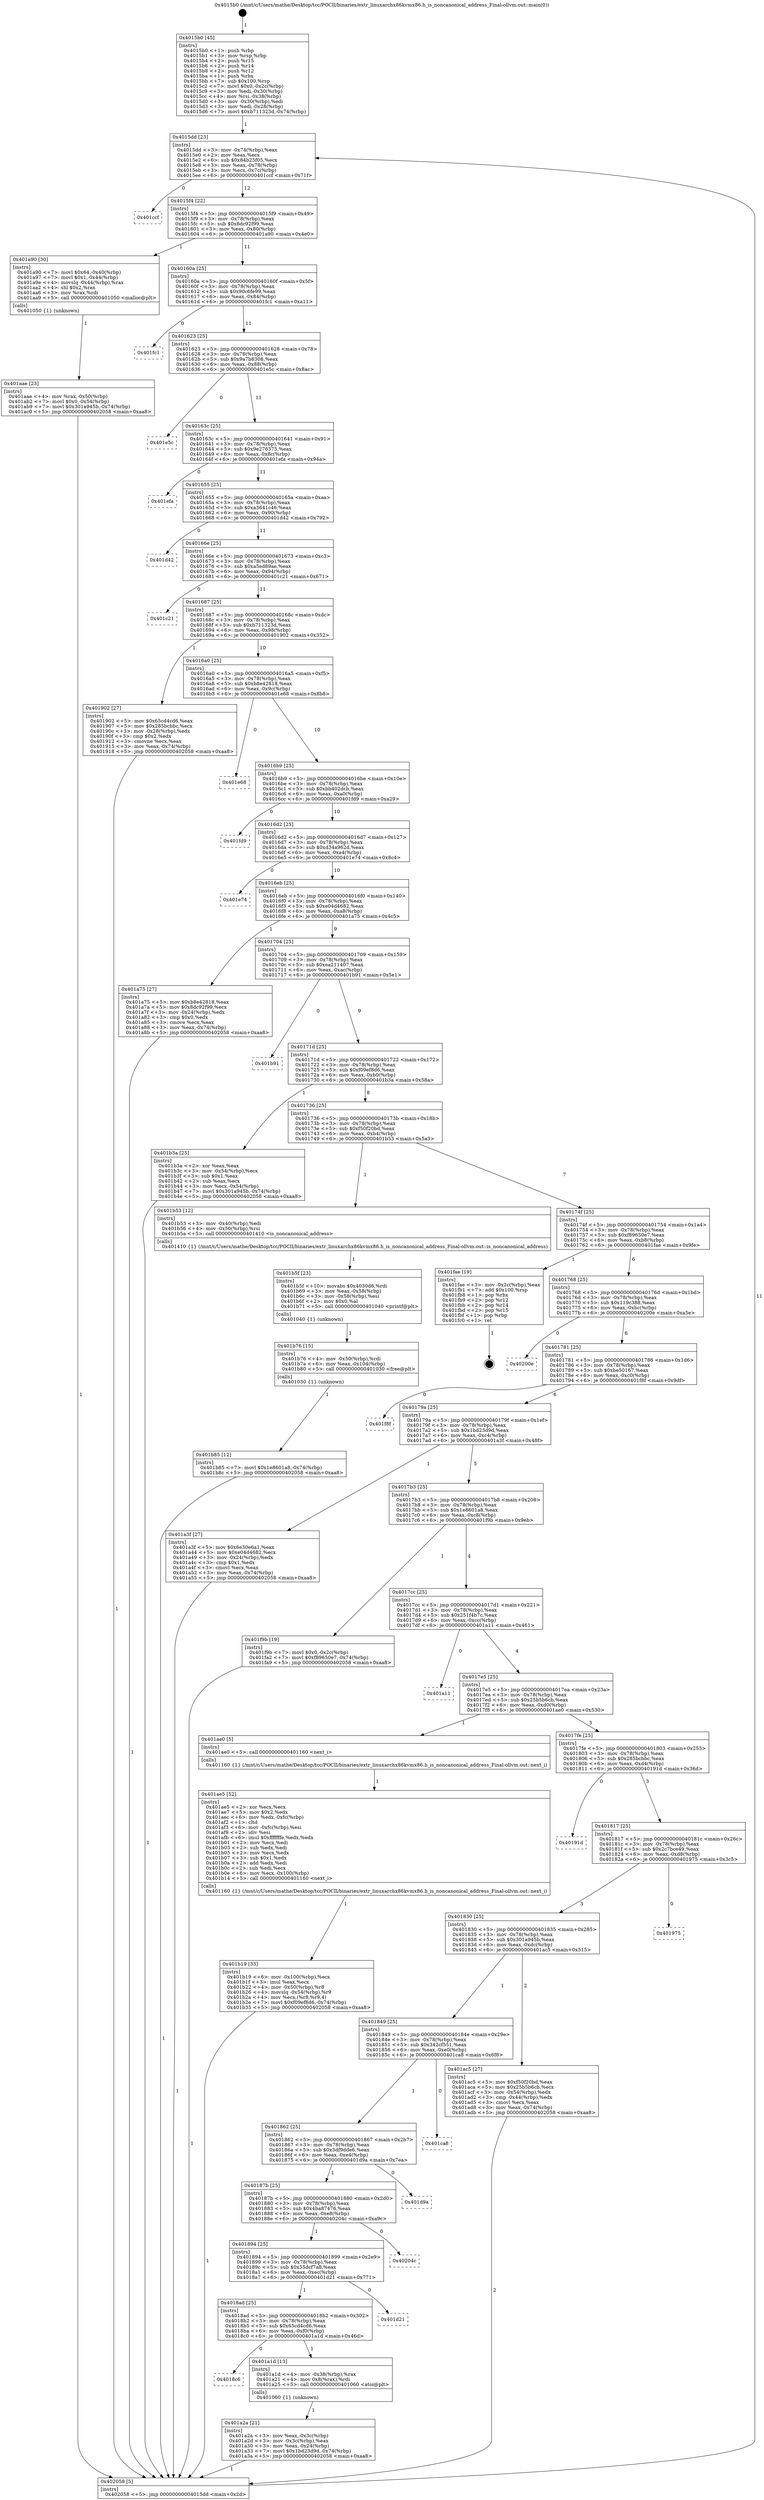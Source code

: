 digraph "0x4015b0" {
  label = "0x4015b0 (/mnt/c/Users/mathe/Desktop/tcc/POCII/binaries/extr_linuxarchx86kvmx86.h_is_noncanonical_address_Final-ollvm.out::main(0))"
  labelloc = "t"
  node[shape=record]

  Entry [label="",width=0.3,height=0.3,shape=circle,fillcolor=black,style=filled]
  "0x4015dd" [label="{
     0x4015dd [23]\l
     | [instrs]\l
     &nbsp;&nbsp;0x4015dd \<+3\>: mov -0x74(%rbp),%eax\l
     &nbsp;&nbsp;0x4015e0 \<+2\>: mov %eax,%ecx\l
     &nbsp;&nbsp;0x4015e2 \<+6\>: sub $0x84b25f05,%ecx\l
     &nbsp;&nbsp;0x4015e8 \<+3\>: mov %eax,-0x78(%rbp)\l
     &nbsp;&nbsp;0x4015eb \<+3\>: mov %ecx,-0x7c(%rbp)\l
     &nbsp;&nbsp;0x4015ee \<+6\>: je 0000000000401ccf \<main+0x71f\>\l
  }"]
  "0x401ccf" [label="{
     0x401ccf\l
  }", style=dashed]
  "0x4015f4" [label="{
     0x4015f4 [22]\l
     | [instrs]\l
     &nbsp;&nbsp;0x4015f4 \<+5\>: jmp 00000000004015f9 \<main+0x49\>\l
     &nbsp;&nbsp;0x4015f9 \<+3\>: mov -0x78(%rbp),%eax\l
     &nbsp;&nbsp;0x4015fc \<+5\>: sub $0x8dc92f99,%eax\l
     &nbsp;&nbsp;0x401601 \<+3\>: mov %eax,-0x80(%rbp)\l
     &nbsp;&nbsp;0x401604 \<+6\>: je 0000000000401a90 \<main+0x4e0\>\l
  }"]
  Exit [label="",width=0.3,height=0.3,shape=circle,fillcolor=black,style=filled,peripheries=2]
  "0x401a90" [label="{
     0x401a90 [30]\l
     | [instrs]\l
     &nbsp;&nbsp;0x401a90 \<+7\>: movl $0x64,-0x40(%rbp)\l
     &nbsp;&nbsp;0x401a97 \<+7\>: movl $0x1,-0x44(%rbp)\l
     &nbsp;&nbsp;0x401a9e \<+4\>: movslq -0x44(%rbp),%rax\l
     &nbsp;&nbsp;0x401aa2 \<+4\>: shl $0x2,%rax\l
     &nbsp;&nbsp;0x401aa6 \<+3\>: mov %rax,%rdi\l
     &nbsp;&nbsp;0x401aa9 \<+5\>: call 0000000000401050 \<malloc@plt\>\l
     | [calls]\l
     &nbsp;&nbsp;0x401050 \{1\} (unknown)\l
  }"]
  "0x40160a" [label="{
     0x40160a [25]\l
     | [instrs]\l
     &nbsp;&nbsp;0x40160a \<+5\>: jmp 000000000040160f \<main+0x5f\>\l
     &nbsp;&nbsp;0x40160f \<+3\>: mov -0x78(%rbp),%eax\l
     &nbsp;&nbsp;0x401612 \<+5\>: sub $0x90c6fe99,%eax\l
     &nbsp;&nbsp;0x401617 \<+6\>: mov %eax,-0x84(%rbp)\l
     &nbsp;&nbsp;0x40161d \<+6\>: je 0000000000401fc1 \<main+0xa11\>\l
  }"]
  "0x401b85" [label="{
     0x401b85 [12]\l
     | [instrs]\l
     &nbsp;&nbsp;0x401b85 \<+7\>: movl $0x1e8601a8,-0x74(%rbp)\l
     &nbsp;&nbsp;0x401b8c \<+5\>: jmp 0000000000402058 \<main+0xaa8\>\l
  }"]
  "0x401fc1" [label="{
     0x401fc1\l
  }", style=dashed]
  "0x401623" [label="{
     0x401623 [25]\l
     | [instrs]\l
     &nbsp;&nbsp;0x401623 \<+5\>: jmp 0000000000401628 \<main+0x78\>\l
     &nbsp;&nbsp;0x401628 \<+3\>: mov -0x78(%rbp),%eax\l
     &nbsp;&nbsp;0x40162b \<+5\>: sub $0x9a7b8308,%eax\l
     &nbsp;&nbsp;0x401630 \<+6\>: mov %eax,-0x88(%rbp)\l
     &nbsp;&nbsp;0x401636 \<+6\>: je 0000000000401e5c \<main+0x8ac\>\l
  }"]
  "0x401b76" [label="{
     0x401b76 [15]\l
     | [instrs]\l
     &nbsp;&nbsp;0x401b76 \<+4\>: mov -0x50(%rbp),%rdi\l
     &nbsp;&nbsp;0x401b7a \<+6\>: mov %eax,-0x104(%rbp)\l
     &nbsp;&nbsp;0x401b80 \<+5\>: call 0000000000401030 \<free@plt\>\l
     | [calls]\l
     &nbsp;&nbsp;0x401030 \{1\} (unknown)\l
  }"]
  "0x401e5c" [label="{
     0x401e5c\l
  }", style=dashed]
  "0x40163c" [label="{
     0x40163c [25]\l
     | [instrs]\l
     &nbsp;&nbsp;0x40163c \<+5\>: jmp 0000000000401641 \<main+0x91\>\l
     &nbsp;&nbsp;0x401641 \<+3\>: mov -0x78(%rbp),%eax\l
     &nbsp;&nbsp;0x401644 \<+5\>: sub $0x9e276375,%eax\l
     &nbsp;&nbsp;0x401649 \<+6\>: mov %eax,-0x8c(%rbp)\l
     &nbsp;&nbsp;0x40164f \<+6\>: je 0000000000401efa \<main+0x94a\>\l
  }"]
  "0x401b5f" [label="{
     0x401b5f [23]\l
     | [instrs]\l
     &nbsp;&nbsp;0x401b5f \<+10\>: movabs $0x4030d6,%rdi\l
     &nbsp;&nbsp;0x401b69 \<+3\>: mov %eax,-0x58(%rbp)\l
     &nbsp;&nbsp;0x401b6c \<+3\>: mov -0x58(%rbp),%esi\l
     &nbsp;&nbsp;0x401b6f \<+2\>: mov $0x0,%al\l
     &nbsp;&nbsp;0x401b71 \<+5\>: call 0000000000401040 \<printf@plt\>\l
     | [calls]\l
     &nbsp;&nbsp;0x401040 \{1\} (unknown)\l
  }"]
  "0x401efa" [label="{
     0x401efa\l
  }", style=dashed]
  "0x401655" [label="{
     0x401655 [25]\l
     | [instrs]\l
     &nbsp;&nbsp;0x401655 \<+5\>: jmp 000000000040165a \<main+0xaa\>\l
     &nbsp;&nbsp;0x40165a \<+3\>: mov -0x78(%rbp),%eax\l
     &nbsp;&nbsp;0x40165d \<+5\>: sub $0xa3641c46,%eax\l
     &nbsp;&nbsp;0x401662 \<+6\>: mov %eax,-0x90(%rbp)\l
     &nbsp;&nbsp;0x401668 \<+6\>: je 0000000000401d42 \<main+0x792\>\l
  }"]
  "0x401b19" [label="{
     0x401b19 [33]\l
     | [instrs]\l
     &nbsp;&nbsp;0x401b19 \<+6\>: mov -0x100(%rbp),%ecx\l
     &nbsp;&nbsp;0x401b1f \<+3\>: imul %eax,%ecx\l
     &nbsp;&nbsp;0x401b22 \<+4\>: mov -0x50(%rbp),%r8\l
     &nbsp;&nbsp;0x401b26 \<+4\>: movslq -0x54(%rbp),%r9\l
     &nbsp;&nbsp;0x401b2a \<+4\>: mov %ecx,(%r8,%r9,4)\l
     &nbsp;&nbsp;0x401b2e \<+7\>: movl $0xf09ef8d6,-0x74(%rbp)\l
     &nbsp;&nbsp;0x401b35 \<+5\>: jmp 0000000000402058 \<main+0xaa8\>\l
  }"]
  "0x401d42" [label="{
     0x401d42\l
  }", style=dashed]
  "0x40166e" [label="{
     0x40166e [25]\l
     | [instrs]\l
     &nbsp;&nbsp;0x40166e \<+5\>: jmp 0000000000401673 \<main+0xc3\>\l
     &nbsp;&nbsp;0x401673 \<+3\>: mov -0x78(%rbp),%eax\l
     &nbsp;&nbsp;0x401676 \<+5\>: sub $0xa5ed89ae,%eax\l
     &nbsp;&nbsp;0x40167b \<+6\>: mov %eax,-0x94(%rbp)\l
     &nbsp;&nbsp;0x401681 \<+6\>: je 0000000000401c21 \<main+0x671\>\l
  }"]
  "0x401ae5" [label="{
     0x401ae5 [52]\l
     | [instrs]\l
     &nbsp;&nbsp;0x401ae5 \<+2\>: xor %ecx,%ecx\l
     &nbsp;&nbsp;0x401ae7 \<+5\>: mov $0x2,%edx\l
     &nbsp;&nbsp;0x401aec \<+6\>: mov %edx,-0xfc(%rbp)\l
     &nbsp;&nbsp;0x401af2 \<+1\>: cltd\l
     &nbsp;&nbsp;0x401af3 \<+6\>: mov -0xfc(%rbp),%esi\l
     &nbsp;&nbsp;0x401af9 \<+2\>: idiv %esi\l
     &nbsp;&nbsp;0x401afb \<+6\>: imul $0xfffffffe,%edx,%edx\l
     &nbsp;&nbsp;0x401b01 \<+2\>: mov %ecx,%edi\l
     &nbsp;&nbsp;0x401b03 \<+2\>: sub %edx,%edi\l
     &nbsp;&nbsp;0x401b05 \<+2\>: mov %ecx,%edx\l
     &nbsp;&nbsp;0x401b07 \<+3\>: sub $0x1,%edx\l
     &nbsp;&nbsp;0x401b0a \<+2\>: add %edx,%edi\l
     &nbsp;&nbsp;0x401b0c \<+2\>: sub %edi,%ecx\l
     &nbsp;&nbsp;0x401b0e \<+6\>: mov %ecx,-0x100(%rbp)\l
     &nbsp;&nbsp;0x401b14 \<+5\>: call 0000000000401160 \<next_i\>\l
     | [calls]\l
     &nbsp;&nbsp;0x401160 \{1\} (/mnt/c/Users/mathe/Desktop/tcc/POCII/binaries/extr_linuxarchx86kvmx86.h_is_noncanonical_address_Final-ollvm.out::next_i)\l
  }"]
  "0x401c21" [label="{
     0x401c21\l
  }", style=dashed]
  "0x401687" [label="{
     0x401687 [25]\l
     | [instrs]\l
     &nbsp;&nbsp;0x401687 \<+5\>: jmp 000000000040168c \<main+0xdc\>\l
     &nbsp;&nbsp;0x40168c \<+3\>: mov -0x78(%rbp),%eax\l
     &nbsp;&nbsp;0x40168f \<+5\>: sub $0xb711323d,%eax\l
     &nbsp;&nbsp;0x401694 \<+6\>: mov %eax,-0x98(%rbp)\l
     &nbsp;&nbsp;0x40169a \<+6\>: je 0000000000401902 \<main+0x352\>\l
  }"]
  "0x401aae" [label="{
     0x401aae [23]\l
     | [instrs]\l
     &nbsp;&nbsp;0x401aae \<+4\>: mov %rax,-0x50(%rbp)\l
     &nbsp;&nbsp;0x401ab2 \<+7\>: movl $0x0,-0x54(%rbp)\l
     &nbsp;&nbsp;0x401ab9 \<+7\>: movl $0x301a945b,-0x74(%rbp)\l
     &nbsp;&nbsp;0x401ac0 \<+5\>: jmp 0000000000402058 \<main+0xaa8\>\l
  }"]
  "0x401902" [label="{
     0x401902 [27]\l
     | [instrs]\l
     &nbsp;&nbsp;0x401902 \<+5\>: mov $0x65cd4cd6,%eax\l
     &nbsp;&nbsp;0x401907 \<+5\>: mov $0x285bcbbc,%ecx\l
     &nbsp;&nbsp;0x40190c \<+3\>: mov -0x28(%rbp),%edx\l
     &nbsp;&nbsp;0x40190f \<+3\>: cmp $0x2,%edx\l
     &nbsp;&nbsp;0x401912 \<+3\>: cmovne %ecx,%eax\l
     &nbsp;&nbsp;0x401915 \<+3\>: mov %eax,-0x74(%rbp)\l
     &nbsp;&nbsp;0x401918 \<+5\>: jmp 0000000000402058 \<main+0xaa8\>\l
  }"]
  "0x4016a0" [label="{
     0x4016a0 [25]\l
     | [instrs]\l
     &nbsp;&nbsp;0x4016a0 \<+5\>: jmp 00000000004016a5 \<main+0xf5\>\l
     &nbsp;&nbsp;0x4016a5 \<+3\>: mov -0x78(%rbp),%eax\l
     &nbsp;&nbsp;0x4016a8 \<+5\>: sub $0xb8e42818,%eax\l
     &nbsp;&nbsp;0x4016ad \<+6\>: mov %eax,-0x9c(%rbp)\l
     &nbsp;&nbsp;0x4016b3 \<+6\>: je 0000000000401e68 \<main+0x8b8\>\l
  }"]
  "0x402058" [label="{
     0x402058 [5]\l
     | [instrs]\l
     &nbsp;&nbsp;0x402058 \<+5\>: jmp 00000000004015dd \<main+0x2d\>\l
  }"]
  "0x4015b0" [label="{
     0x4015b0 [45]\l
     | [instrs]\l
     &nbsp;&nbsp;0x4015b0 \<+1\>: push %rbp\l
     &nbsp;&nbsp;0x4015b1 \<+3\>: mov %rsp,%rbp\l
     &nbsp;&nbsp;0x4015b4 \<+2\>: push %r15\l
     &nbsp;&nbsp;0x4015b6 \<+2\>: push %r14\l
     &nbsp;&nbsp;0x4015b8 \<+2\>: push %r12\l
     &nbsp;&nbsp;0x4015ba \<+1\>: push %rbx\l
     &nbsp;&nbsp;0x4015bb \<+7\>: sub $0x100,%rsp\l
     &nbsp;&nbsp;0x4015c2 \<+7\>: movl $0x0,-0x2c(%rbp)\l
     &nbsp;&nbsp;0x4015c9 \<+3\>: mov %edi,-0x30(%rbp)\l
     &nbsp;&nbsp;0x4015cc \<+4\>: mov %rsi,-0x38(%rbp)\l
     &nbsp;&nbsp;0x4015d0 \<+3\>: mov -0x30(%rbp),%edi\l
     &nbsp;&nbsp;0x4015d3 \<+3\>: mov %edi,-0x28(%rbp)\l
     &nbsp;&nbsp;0x4015d6 \<+7\>: movl $0xb711323d,-0x74(%rbp)\l
  }"]
  "0x401a2a" [label="{
     0x401a2a [21]\l
     | [instrs]\l
     &nbsp;&nbsp;0x401a2a \<+3\>: mov %eax,-0x3c(%rbp)\l
     &nbsp;&nbsp;0x401a2d \<+3\>: mov -0x3c(%rbp),%eax\l
     &nbsp;&nbsp;0x401a30 \<+3\>: mov %eax,-0x24(%rbp)\l
     &nbsp;&nbsp;0x401a33 \<+7\>: movl $0x1bd23d9d,-0x74(%rbp)\l
     &nbsp;&nbsp;0x401a3a \<+5\>: jmp 0000000000402058 \<main+0xaa8\>\l
  }"]
  "0x401e68" [label="{
     0x401e68\l
  }", style=dashed]
  "0x4016b9" [label="{
     0x4016b9 [25]\l
     | [instrs]\l
     &nbsp;&nbsp;0x4016b9 \<+5\>: jmp 00000000004016be \<main+0x10e\>\l
     &nbsp;&nbsp;0x4016be \<+3\>: mov -0x78(%rbp),%eax\l
     &nbsp;&nbsp;0x4016c1 \<+5\>: sub $0xbb402dcb,%eax\l
     &nbsp;&nbsp;0x4016c6 \<+6\>: mov %eax,-0xa0(%rbp)\l
     &nbsp;&nbsp;0x4016cc \<+6\>: je 0000000000401fd9 \<main+0xa29\>\l
  }"]
  "0x4018c6" [label="{
     0x4018c6\l
  }", style=dashed]
  "0x401fd9" [label="{
     0x401fd9\l
  }", style=dashed]
  "0x4016d2" [label="{
     0x4016d2 [25]\l
     | [instrs]\l
     &nbsp;&nbsp;0x4016d2 \<+5\>: jmp 00000000004016d7 \<main+0x127\>\l
     &nbsp;&nbsp;0x4016d7 \<+3\>: mov -0x78(%rbp),%eax\l
     &nbsp;&nbsp;0x4016da \<+5\>: sub $0xd34a962d,%eax\l
     &nbsp;&nbsp;0x4016df \<+6\>: mov %eax,-0xa4(%rbp)\l
     &nbsp;&nbsp;0x4016e5 \<+6\>: je 0000000000401e74 \<main+0x8c4\>\l
  }"]
  "0x401a1d" [label="{
     0x401a1d [13]\l
     | [instrs]\l
     &nbsp;&nbsp;0x401a1d \<+4\>: mov -0x38(%rbp),%rax\l
     &nbsp;&nbsp;0x401a21 \<+4\>: mov 0x8(%rax),%rdi\l
     &nbsp;&nbsp;0x401a25 \<+5\>: call 0000000000401060 \<atoi@plt\>\l
     | [calls]\l
     &nbsp;&nbsp;0x401060 \{1\} (unknown)\l
  }"]
  "0x401e74" [label="{
     0x401e74\l
  }", style=dashed]
  "0x4016eb" [label="{
     0x4016eb [25]\l
     | [instrs]\l
     &nbsp;&nbsp;0x4016eb \<+5\>: jmp 00000000004016f0 \<main+0x140\>\l
     &nbsp;&nbsp;0x4016f0 \<+3\>: mov -0x78(%rbp),%eax\l
     &nbsp;&nbsp;0x4016f3 \<+5\>: sub $0xe04d4682,%eax\l
     &nbsp;&nbsp;0x4016f8 \<+6\>: mov %eax,-0xa8(%rbp)\l
     &nbsp;&nbsp;0x4016fe \<+6\>: je 0000000000401a75 \<main+0x4c5\>\l
  }"]
  "0x4018ad" [label="{
     0x4018ad [25]\l
     | [instrs]\l
     &nbsp;&nbsp;0x4018ad \<+5\>: jmp 00000000004018b2 \<main+0x302\>\l
     &nbsp;&nbsp;0x4018b2 \<+3\>: mov -0x78(%rbp),%eax\l
     &nbsp;&nbsp;0x4018b5 \<+5\>: sub $0x65cd4cd6,%eax\l
     &nbsp;&nbsp;0x4018ba \<+6\>: mov %eax,-0xf0(%rbp)\l
     &nbsp;&nbsp;0x4018c0 \<+6\>: je 0000000000401a1d \<main+0x46d\>\l
  }"]
  "0x401a75" [label="{
     0x401a75 [27]\l
     | [instrs]\l
     &nbsp;&nbsp;0x401a75 \<+5\>: mov $0xb8e42818,%eax\l
     &nbsp;&nbsp;0x401a7a \<+5\>: mov $0x8dc92f99,%ecx\l
     &nbsp;&nbsp;0x401a7f \<+3\>: mov -0x24(%rbp),%edx\l
     &nbsp;&nbsp;0x401a82 \<+3\>: cmp $0x0,%edx\l
     &nbsp;&nbsp;0x401a85 \<+3\>: cmove %ecx,%eax\l
     &nbsp;&nbsp;0x401a88 \<+3\>: mov %eax,-0x74(%rbp)\l
     &nbsp;&nbsp;0x401a8b \<+5\>: jmp 0000000000402058 \<main+0xaa8\>\l
  }"]
  "0x401704" [label="{
     0x401704 [25]\l
     | [instrs]\l
     &nbsp;&nbsp;0x401704 \<+5\>: jmp 0000000000401709 \<main+0x159\>\l
     &nbsp;&nbsp;0x401709 \<+3\>: mov -0x78(%rbp),%eax\l
     &nbsp;&nbsp;0x40170c \<+5\>: sub $0xea211407,%eax\l
     &nbsp;&nbsp;0x401711 \<+6\>: mov %eax,-0xac(%rbp)\l
     &nbsp;&nbsp;0x401717 \<+6\>: je 0000000000401b91 \<main+0x5e1\>\l
  }"]
  "0x401d21" [label="{
     0x401d21\l
  }", style=dashed]
  "0x401b91" [label="{
     0x401b91\l
  }", style=dashed]
  "0x40171d" [label="{
     0x40171d [25]\l
     | [instrs]\l
     &nbsp;&nbsp;0x40171d \<+5\>: jmp 0000000000401722 \<main+0x172\>\l
     &nbsp;&nbsp;0x401722 \<+3\>: mov -0x78(%rbp),%eax\l
     &nbsp;&nbsp;0x401725 \<+5\>: sub $0xf09ef8d6,%eax\l
     &nbsp;&nbsp;0x40172a \<+6\>: mov %eax,-0xb0(%rbp)\l
     &nbsp;&nbsp;0x401730 \<+6\>: je 0000000000401b3a \<main+0x58a\>\l
  }"]
  "0x401894" [label="{
     0x401894 [25]\l
     | [instrs]\l
     &nbsp;&nbsp;0x401894 \<+5\>: jmp 0000000000401899 \<main+0x2e9\>\l
     &nbsp;&nbsp;0x401899 \<+3\>: mov -0x78(%rbp),%eax\l
     &nbsp;&nbsp;0x40189c \<+5\>: sub $0x55dcf7a8,%eax\l
     &nbsp;&nbsp;0x4018a1 \<+6\>: mov %eax,-0xec(%rbp)\l
     &nbsp;&nbsp;0x4018a7 \<+6\>: je 0000000000401d21 \<main+0x771\>\l
  }"]
  "0x401b3a" [label="{
     0x401b3a [25]\l
     | [instrs]\l
     &nbsp;&nbsp;0x401b3a \<+2\>: xor %eax,%eax\l
     &nbsp;&nbsp;0x401b3c \<+3\>: mov -0x54(%rbp),%ecx\l
     &nbsp;&nbsp;0x401b3f \<+3\>: sub $0x1,%eax\l
     &nbsp;&nbsp;0x401b42 \<+2\>: sub %eax,%ecx\l
     &nbsp;&nbsp;0x401b44 \<+3\>: mov %ecx,-0x54(%rbp)\l
     &nbsp;&nbsp;0x401b47 \<+7\>: movl $0x301a945b,-0x74(%rbp)\l
     &nbsp;&nbsp;0x401b4e \<+5\>: jmp 0000000000402058 \<main+0xaa8\>\l
  }"]
  "0x401736" [label="{
     0x401736 [25]\l
     | [instrs]\l
     &nbsp;&nbsp;0x401736 \<+5\>: jmp 000000000040173b \<main+0x18b\>\l
     &nbsp;&nbsp;0x40173b \<+3\>: mov -0x78(%rbp),%eax\l
     &nbsp;&nbsp;0x40173e \<+5\>: sub $0xf50f20bd,%eax\l
     &nbsp;&nbsp;0x401743 \<+6\>: mov %eax,-0xb4(%rbp)\l
     &nbsp;&nbsp;0x401749 \<+6\>: je 0000000000401b53 \<main+0x5a3\>\l
  }"]
  "0x40204c" [label="{
     0x40204c\l
  }", style=dashed]
  "0x401b53" [label="{
     0x401b53 [12]\l
     | [instrs]\l
     &nbsp;&nbsp;0x401b53 \<+3\>: mov -0x40(%rbp),%edi\l
     &nbsp;&nbsp;0x401b56 \<+4\>: mov -0x50(%rbp),%rsi\l
     &nbsp;&nbsp;0x401b5a \<+5\>: call 0000000000401410 \<is_noncanonical_address\>\l
     | [calls]\l
     &nbsp;&nbsp;0x401410 \{1\} (/mnt/c/Users/mathe/Desktop/tcc/POCII/binaries/extr_linuxarchx86kvmx86.h_is_noncanonical_address_Final-ollvm.out::is_noncanonical_address)\l
  }"]
  "0x40174f" [label="{
     0x40174f [25]\l
     | [instrs]\l
     &nbsp;&nbsp;0x40174f \<+5\>: jmp 0000000000401754 \<main+0x1a4\>\l
     &nbsp;&nbsp;0x401754 \<+3\>: mov -0x78(%rbp),%eax\l
     &nbsp;&nbsp;0x401757 \<+5\>: sub $0xf89650e7,%eax\l
     &nbsp;&nbsp;0x40175c \<+6\>: mov %eax,-0xb8(%rbp)\l
     &nbsp;&nbsp;0x401762 \<+6\>: je 0000000000401fae \<main+0x9fe\>\l
  }"]
  "0x40187b" [label="{
     0x40187b [25]\l
     | [instrs]\l
     &nbsp;&nbsp;0x40187b \<+5\>: jmp 0000000000401880 \<main+0x2d0\>\l
     &nbsp;&nbsp;0x401880 \<+3\>: mov -0x78(%rbp),%eax\l
     &nbsp;&nbsp;0x401883 \<+5\>: sub $0x4ba87476,%eax\l
     &nbsp;&nbsp;0x401888 \<+6\>: mov %eax,-0xe8(%rbp)\l
     &nbsp;&nbsp;0x40188e \<+6\>: je 000000000040204c \<main+0xa9c\>\l
  }"]
  "0x401fae" [label="{
     0x401fae [19]\l
     | [instrs]\l
     &nbsp;&nbsp;0x401fae \<+3\>: mov -0x2c(%rbp),%eax\l
     &nbsp;&nbsp;0x401fb1 \<+7\>: add $0x100,%rsp\l
     &nbsp;&nbsp;0x401fb8 \<+1\>: pop %rbx\l
     &nbsp;&nbsp;0x401fb9 \<+2\>: pop %r12\l
     &nbsp;&nbsp;0x401fbb \<+2\>: pop %r14\l
     &nbsp;&nbsp;0x401fbd \<+2\>: pop %r15\l
     &nbsp;&nbsp;0x401fbf \<+1\>: pop %rbp\l
     &nbsp;&nbsp;0x401fc0 \<+1\>: ret\l
  }"]
  "0x401768" [label="{
     0x401768 [25]\l
     | [instrs]\l
     &nbsp;&nbsp;0x401768 \<+5\>: jmp 000000000040176d \<main+0x1bd\>\l
     &nbsp;&nbsp;0x40176d \<+3\>: mov -0x78(%rbp),%eax\l
     &nbsp;&nbsp;0x401770 \<+5\>: sub $0x119c388,%eax\l
     &nbsp;&nbsp;0x401775 \<+6\>: mov %eax,-0xbc(%rbp)\l
     &nbsp;&nbsp;0x40177b \<+6\>: je 000000000040200e \<main+0xa5e\>\l
  }"]
  "0x401d9a" [label="{
     0x401d9a\l
  }", style=dashed]
  "0x40200e" [label="{
     0x40200e\l
  }", style=dashed]
  "0x401781" [label="{
     0x401781 [25]\l
     | [instrs]\l
     &nbsp;&nbsp;0x401781 \<+5\>: jmp 0000000000401786 \<main+0x1d6\>\l
     &nbsp;&nbsp;0x401786 \<+3\>: mov -0x78(%rbp),%eax\l
     &nbsp;&nbsp;0x401789 \<+5\>: sub $0xbe50167,%eax\l
     &nbsp;&nbsp;0x40178e \<+6\>: mov %eax,-0xc0(%rbp)\l
     &nbsp;&nbsp;0x401794 \<+6\>: je 0000000000401f8f \<main+0x9df\>\l
  }"]
  "0x401862" [label="{
     0x401862 [25]\l
     | [instrs]\l
     &nbsp;&nbsp;0x401862 \<+5\>: jmp 0000000000401867 \<main+0x2b7\>\l
     &nbsp;&nbsp;0x401867 \<+3\>: mov -0x78(%rbp),%eax\l
     &nbsp;&nbsp;0x40186a \<+5\>: sub $0x3df9dde6,%eax\l
     &nbsp;&nbsp;0x40186f \<+6\>: mov %eax,-0xe4(%rbp)\l
     &nbsp;&nbsp;0x401875 \<+6\>: je 0000000000401d9a \<main+0x7ea\>\l
  }"]
  "0x401f8f" [label="{
     0x401f8f\l
  }", style=dashed]
  "0x40179a" [label="{
     0x40179a [25]\l
     | [instrs]\l
     &nbsp;&nbsp;0x40179a \<+5\>: jmp 000000000040179f \<main+0x1ef\>\l
     &nbsp;&nbsp;0x40179f \<+3\>: mov -0x78(%rbp),%eax\l
     &nbsp;&nbsp;0x4017a2 \<+5\>: sub $0x1bd23d9d,%eax\l
     &nbsp;&nbsp;0x4017a7 \<+6\>: mov %eax,-0xc4(%rbp)\l
     &nbsp;&nbsp;0x4017ad \<+6\>: je 0000000000401a3f \<main+0x48f\>\l
  }"]
  "0x401ca8" [label="{
     0x401ca8\l
  }", style=dashed]
  "0x401a3f" [label="{
     0x401a3f [27]\l
     | [instrs]\l
     &nbsp;&nbsp;0x401a3f \<+5\>: mov $0x6e30e6a1,%eax\l
     &nbsp;&nbsp;0x401a44 \<+5\>: mov $0xe04d4682,%ecx\l
     &nbsp;&nbsp;0x401a49 \<+3\>: mov -0x24(%rbp),%edx\l
     &nbsp;&nbsp;0x401a4c \<+3\>: cmp $0x1,%edx\l
     &nbsp;&nbsp;0x401a4f \<+3\>: cmovl %ecx,%eax\l
     &nbsp;&nbsp;0x401a52 \<+3\>: mov %eax,-0x74(%rbp)\l
     &nbsp;&nbsp;0x401a55 \<+5\>: jmp 0000000000402058 \<main+0xaa8\>\l
  }"]
  "0x4017b3" [label="{
     0x4017b3 [25]\l
     | [instrs]\l
     &nbsp;&nbsp;0x4017b3 \<+5\>: jmp 00000000004017b8 \<main+0x208\>\l
     &nbsp;&nbsp;0x4017b8 \<+3\>: mov -0x78(%rbp),%eax\l
     &nbsp;&nbsp;0x4017bb \<+5\>: sub $0x1e8601a8,%eax\l
     &nbsp;&nbsp;0x4017c0 \<+6\>: mov %eax,-0xc8(%rbp)\l
     &nbsp;&nbsp;0x4017c6 \<+6\>: je 0000000000401f9b \<main+0x9eb\>\l
  }"]
  "0x401849" [label="{
     0x401849 [25]\l
     | [instrs]\l
     &nbsp;&nbsp;0x401849 \<+5\>: jmp 000000000040184e \<main+0x29e\>\l
     &nbsp;&nbsp;0x40184e \<+3\>: mov -0x78(%rbp),%eax\l
     &nbsp;&nbsp;0x401851 \<+5\>: sub $0x342cf551,%eax\l
     &nbsp;&nbsp;0x401856 \<+6\>: mov %eax,-0xe0(%rbp)\l
     &nbsp;&nbsp;0x40185c \<+6\>: je 0000000000401ca8 \<main+0x6f8\>\l
  }"]
  "0x401f9b" [label="{
     0x401f9b [19]\l
     | [instrs]\l
     &nbsp;&nbsp;0x401f9b \<+7\>: movl $0x0,-0x2c(%rbp)\l
     &nbsp;&nbsp;0x401fa2 \<+7\>: movl $0xf89650e7,-0x74(%rbp)\l
     &nbsp;&nbsp;0x401fa9 \<+5\>: jmp 0000000000402058 \<main+0xaa8\>\l
  }"]
  "0x4017cc" [label="{
     0x4017cc [25]\l
     | [instrs]\l
     &nbsp;&nbsp;0x4017cc \<+5\>: jmp 00000000004017d1 \<main+0x221\>\l
     &nbsp;&nbsp;0x4017d1 \<+3\>: mov -0x78(%rbp),%eax\l
     &nbsp;&nbsp;0x4017d4 \<+5\>: sub $0x251f4b7c,%eax\l
     &nbsp;&nbsp;0x4017d9 \<+6\>: mov %eax,-0xcc(%rbp)\l
     &nbsp;&nbsp;0x4017df \<+6\>: je 0000000000401a11 \<main+0x461\>\l
  }"]
  "0x401ac5" [label="{
     0x401ac5 [27]\l
     | [instrs]\l
     &nbsp;&nbsp;0x401ac5 \<+5\>: mov $0xf50f20bd,%eax\l
     &nbsp;&nbsp;0x401aca \<+5\>: mov $0x25b5b6cb,%ecx\l
     &nbsp;&nbsp;0x401acf \<+3\>: mov -0x54(%rbp),%edx\l
     &nbsp;&nbsp;0x401ad2 \<+3\>: cmp -0x44(%rbp),%edx\l
     &nbsp;&nbsp;0x401ad5 \<+3\>: cmovl %ecx,%eax\l
     &nbsp;&nbsp;0x401ad8 \<+3\>: mov %eax,-0x74(%rbp)\l
     &nbsp;&nbsp;0x401adb \<+5\>: jmp 0000000000402058 \<main+0xaa8\>\l
  }"]
  "0x401a11" [label="{
     0x401a11\l
  }", style=dashed]
  "0x4017e5" [label="{
     0x4017e5 [25]\l
     | [instrs]\l
     &nbsp;&nbsp;0x4017e5 \<+5\>: jmp 00000000004017ea \<main+0x23a\>\l
     &nbsp;&nbsp;0x4017ea \<+3\>: mov -0x78(%rbp),%eax\l
     &nbsp;&nbsp;0x4017ed \<+5\>: sub $0x25b5b6cb,%eax\l
     &nbsp;&nbsp;0x4017f2 \<+6\>: mov %eax,-0xd0(%rbp)\l
     &nbsp;&nbsp;0x4017f8 \<+6\>: je 0000000000401ae0 \<main+0x530\>\l
  }"]
  "0x401830" [label="{
     0x401830 [25]\l
     | [instrs]\l
     &nbsp;&nbsp;0x401830 \<+5\>: jmp 0000000000401835 \<main+0x285\>\l
     &nbsp;&nbsp;0x401835 \<+3\>: mov -0x78(%rbp),%eax\l
     &nbsp;&nbsp;0x401838 \<+5\>: sub $0x301a945b,%eax\l
     &nbsp;&nbsp;0x40183d \<+6\>: mov %eax,-0xdc(%rbp)\l
     &nbsp;&nbsp;0x401843 \<+6\>: je 0000000000401ac5 \<main+0x515\>\l
  }"]
  "0x401ae0" [label="{
     0x401ae0 [5]\l
     | [instrs]\l
     &nbsp;&nbsp;0x401ae0 \<+5\>: call 0000000000401160 \<next_i\>\l
     | [calls]\l
     &nbsp;&nbsp;0x401160 \{1\} (/mnt/c/Users/mathe/Desktop/tcc/POCII/binaries/extr_linuxarchx86kvmx86.h_is_noncanonical_address_Final-ollvm.out::next_i)\l
  }"]
  "0x4017fe" [label="{
     0x4017fe [25]\l
     | [instrs]\l
     &nbsp;&nbsp;0x4017fe \<+5\>: jmp 0000000000401803 \<main+0x253\>\l
     &nbsp;&nbsp;0x401803 \<+3\>: mov -0x78(%rbp),%eax\l
     &nbsp;&nbsp;0x401806 \<+5\>: sub $0x285bcbbc,%eax\l
     &nbsp;&nbsp;0x40180b \<+6\>: mov %eax,-0xd4(%rbp)\l
     &nbsp;&nbsp;0x401811 \<+6\>: je 000000000040191d \<main+0x36d\>\l
  }"]
  "0x401975" [label="{
     0x401975\l
  }", style=dashed]
  "0x40191d" [label="{
     0x40191d\l
  }", style=dashed]
  "0x401817" [label="{
     0x401817 [25]\l
     | [instrs]\l
     &nbsp;&nbsp;0x401817 \<+5\>: jmp 000000000040181c \<main+0x26c\>\l
     &nbsp;&nbsp;0x40181c \<+3\>: mov -0x78(%rbp),%eax\l
     &nbsp;&nbsp;0x40181f \<+5\>: sub $0x2c7bce49,%eax\l
     &nbsp;&nbsp;0x401824 \<+6\>: mov %eax,-0xd8(%rbp)\l
     &nbsp;&nbsp;0x40182a \<+6\>: je 0000000000401975 \<main+0x3c5\>\l
  }"]
  Entry -> "0x4015b0" [label=" 1"]
  "0x4015dd" -> "0x401ccf" [label=" 0"]
  "0x4015dd" -> "0x4015f4" [label=" 12"]
  "0x401fae" -> Exit [label=" 1"]
  "0x4015f4" -> "0x401a90" [label=" 1"]
  "0x4015f4" -> "0x40160a" [label=" 11"]
  "0x401f9b" -> "0x402058" [label=" 1"]
  "0x40160a" -> "0x401fc1" [label=" 0"]
  "0x40160a" -> "0x401623" [label=" 11"]
  "0x401b85" -> "0x402058" [label=" 1"]
  "0x401623" -> "0x401e5c" [label=" 0"]
  "0x401623" -> "0x40163c" [label=" 11"]
  "0x401b76" -> "0x401b85" [label=" 1"]
  "0x40163c" -> "0x401efa" [label=" 0"]
  "0x40163c" -> "0x401655" [label=" 11"]
  "0x401b5f" -> "0x401b76" [label=" 1"]
  "0x401655" -> "0x401d42" [label=" 0"]
  "0x401655" -> "0x40166e" [label=" 11"]
  "0x401b53" -> "0x401b5f" [label=" 1"]
  "0x40166e" -> "0x401c21" [label=" 0"]
  "0x40166e" -> "0x401687" [label=" 11"]
  "0x401b3a" -> "0x402058" [label=" 1"]
  "0x401687" -> "0x401902" [label=" 1"]
  "0x401687" -> "0x4016a0" [label=" 10"]
  "0x401902" -> "0x402058" [label=" 1"]
  "0x4015b0" -> "0x4015dd" [label=" 1"]
  "0x402058" -> "0x4015dd" [label=" 11"]
  "0x401b19" -> "0x402058" [label=" 1"]
  "0x4016a0" -> "0x401e68" [label=" 0"]
  "0x4016a0" -> "0x4016b9" [label=" 10"]
  "0x401ae5" -> "0x401b19" [label=" 1"]
  "0x4016b9" -> "0x401fd9" [label=" 0"]
  "0x4016b9" -> "0x4016d2" [label=" 10"]
  "0x401ae0" -> "0x401ae5" [label=" 1"]
  "0x4016d2" -> "0x401e74" [label=" 0"]
  "0x4016d2" -> "0x4016eb" [label=" 10"]
  "0x401ac5" -> "0x402058" [label=" 2"]
  "0x4016eb" -> "0x401a75" [label=" 1"]
  "0x4016eb" -> "0x401704" [label=" 9"]
  "0x401a90" -> "0x401aae" [label=" 1"]
  "0x401704" -> "0x401b91" [label=" 0"]
  "0x401704" -> "0x40171d" [label=" 9"]
  "0x401a75" -> "0x402058" [label=" 1"]
  "0x40171d" -> "0x401b3a" [label=" 1"]
  "0x40171d" -> "0x401736" [label=" 8"]
  "0x401a2a" -> "0x402058" [label=" 1"]
  "0x401736" -> "0x401b53" [label=" 1"]
  "0x401736" -> "0x40174f" [label=" 7"]
  "0x401a1d" -> "0x401a2a" [label=" 1"]
  "0x40174f" -> "0x401fae" [label=" 1"]
  "0x40174f" -> "0x401768" [label=" 6"]
  "0x4018ad" -> "0x401a1d" [label=" 1"]
  "0x401768" -> "0x40200e" [label=" 0"]
  "0x401768" -> "0x401781" [label=" 6"]
  "0x401aae" -> "0x402058" [label=" 1"]
  "0x401781" -> "0x401f8f" [label=" 0"]
  "0x401781" -> "0x40179a" [label=" 6"]
  "0x401894" -> "0x401d21" [label=" 0"]
  "0x40179a" -> "0x401a3f" [label=" 1"]
  "0x40179a" -> "0x4017b3" [label=" 5"]
  "0x401a3f" -> "0x402058" [label=" 1"]
  "0x4017b3" -> "0x401f9b" [label=" 1"]
  "0x4017b3" -> "0x4017cc" [label=" 4"]
  "0x40187b" -> "0x40204c" [label=" 0"]
  "0x4017cc" -> "0x401a11" [label=" 0"]
  "0x4017cc" -> "0x4017e5" [label=" 4"]
  "0x4018ad" -> "0x4018c6" [label=" 0"]
  "0x4017e5" -> "0x401ae0" [label=" 1"]
  "0x4017e5" -> "0x4017fe" [label=" 3"]
  "0x401862" -> "0x401d9a" [label=" 0"]
  "0x4017fe" -> "0x40191d" [label=" 0"]
  "0x4017fe" -> "0x401817" [label=" 3"]
  "0x401894" -> "0x4018ad" [label=" 1"]
  "0x401817" -> "0x401975" [label=" 0"]
  "0x401817" -> "0x401830" [label=" 3"]
  "0x401862" -> "0x40187b" [label=" 1"]
  "0x401830" -> "0x401ac5" [label=" 2"]
  "0x401830" -> "0x401849" [label=" 1"]
  "0x40187b" -> "0x401894" [label=" 1"]
  "0x401849" -> "0x401ca8" [label=" 0"]
  "0x401849" -> "0x401862" [label=" 1"]
}
